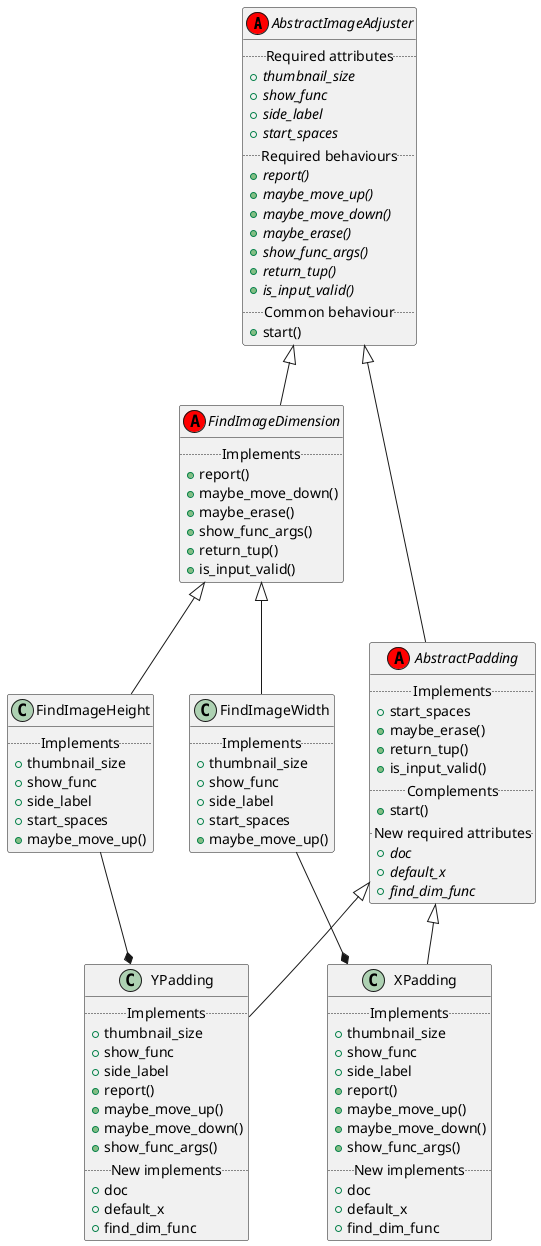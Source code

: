 @startuml

abstract class AbstractImageAdjuster <<(A, red)>>{
    ..Required attributes..
    + {abstract} thumbnail_size
    + {abstract} show_func
    + {abstract} side_label
    + {abstract} start_spaces
    ..Required behaviours..
    +{abstract}report()
    +{abstract}maybe_move_up()
    +{abstract}maybe_move_down()
    +{abstract}maybe_erase()
    +{abstract}show_func_args()
    +{abstract}return_tup()
    +{abstract}is_input_valid()
    ..Common behaviour..
    +start()
}

abstract class AbstractPadding <<(A, red)>>{
    ..Implements..
    + start_spaces
    +maybe_erase()
    +return_tup()
    +is_input_valid()
    ..Complements..
    +start()
    ..New required attributes..
    +{abstract} doc
    +{abstract} default_x
    +{abstract} find_dim_func
}

class XPadding {
    ..Implements..
    + thumbnail_size
    + show_func
    + side_label
    +report()
    +maybe_move_up()
    +maybe_move_down()
    +show_func_args()
    ..New implements..
    + doc
    + default_x
    + find_dim_func
}

class YPadding {
    ..Implements..
    + thumbnail_size
    + show_func
    + side_label
    +report()
    +maybe_move_up()
    +maybe_move_down()
    +show_func_args()
    ..New implements..
    + doc
    + default_x
    + find_dim_func
}

AbstractImageAdjuster <|-- AbstractPadding
AbstractPadding <|-- XPadding
AbstractPadding <|-- YPadding

abstract class FindImageDimension <<(A, red)>>{
    ..Implements..
    +report()
    +maybe_move_down()
    +maybe_erase()
    +show_func_args()
    +return_tup()
    +is_input_valid()
}

class FindImageWidth {
    ..Implements..
    + thumbnail_size
    + show_func
    + side_label
    + start_spaces
    +maybe_move_up()
}

class FindImageHeight {
    ..Implements..
    + thumbnail_size
    + show_func
    + side_label
    + start_spaces
    +maybe_move_up()
}

AbstractImageAdjuster <|-- FindImageDimension
FindImageDimension <|-- FindImageWidth
FindImageDimension <|-- FindImageHeight

FindImageHeight --* YPadding
FindImageWidth --* XPadding

@enduml
